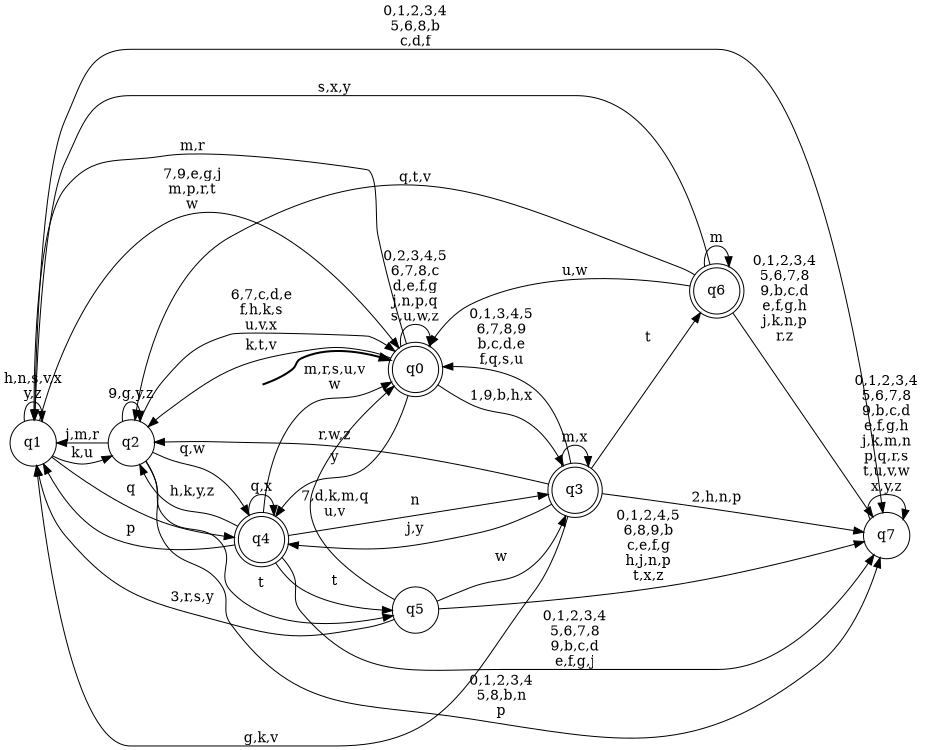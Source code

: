 digraph BlueStar {
__start0 [style = invis, shape = none, label = "", width = 0, height = 0];

rankdir=LR;
size="8,5";

s0 [style="rounded,filled", color="black", fillcolor="white" shape="doublecircle", label="q0"];
s1 [style="filled", color="black", fillcolor="white" shape="circle", label="q1"];
s2 [style="filled", color="black", fillcolor="white" shape="circle", label="q2"];
s3 [style="rounded,filled", color="black", fillcolor="white" shape="doublecircle", label="q3"];
s4 [style="rounded,filled", color="black", fillcolor="white" shape="doublecircle", label="q4"];
s5 [style="filled", color="black", fillcolor="white" shape="circle", label="q5"];
s6 [style="rounded,filled", color="black", fillcolor="white" shape="doublecircle", label="q6"];
s7 [style="filled", color="black", fillcolor="white" shape="circle", label="q7"];
subgraph cluster_main { 
	graph [pad=".75", ranksep="0.15", nodesep="0.15"];
	 style=invis; 
	__start0 -> s0 [penwidth=2];
}
s0 -> s0 [label="0,2,3,4,5\n6,7,8,c\nd,e,f,g\nj,n,p,q\ns,u,w,z"];
s0 -> s1 [label="m,r"];
s0 -> s2 [label="k,t,v"];
s0 -> s3 [label="1,9,b,h,x"];
s0 -> s4 [label="y"];
s1 -> s0 [label="7,9,e,g,j\nm,p,r,t\nw"];
s1 -> s1 [label="h,n,s,v,x\ny,z"];
s1 -> s2 [label="k,u"];
s1 -> s4 [label="q"];
s1 -> s7 [label="0,1,2,3,4\n5,6,8,b\nc,d,f"];
s2 -> s0 [label="6,7,c,d,e\nf,h,k,s\nu,v,x"];
s2 -> s1 [label="j,m,r"];
s2 -> s2 [label="9,g,y,z"];
s2 -> s4 [label="q,w"];
s2 -> s5 [label="t"];
s2 -> s7 [label="0,1,2,3,4\n5,8,b,n\np"];
s3 -> s0 [label="0,1,3,4,5\n6,7,8,9\nb,c,d,e\nf,q,s,u"];
s3 -> s1 [label="g,k,v"];
s3 -> s2 [label="r,w,z"];
s3 -> s3 [label="m,x"];
s3 -> s4 [label="j,y"];
s3 -> s6 [label="t"];
s3 -> s7 [label="2,h,n,p"];
s4 -> s0 [label="m,r,s,u,v\nw"];
s4 -> s1 [label="p"];
s4 -> s2 [label="h,k,y,z"];
s4 -> s3 [label="n"];
s4 -> s4 [label="q,x"];
s4 -> s5 [label="t"];
s4 -> s7 [label="0,1,2,3,4\n5,6,7,8\n9,b,c,d\ne,f,g,j"];
s5 -> s0 [label="7,d,k,m,q\nu,v"];
s5 -> s1 [label="3,r,s,y"];
s5 -> s3 [label="w"];
s5 -> s7 [label="0,1,2,4,5\n6,8,9,b\nc,e,f,g\nh,j,n,p\nt,x,z"];
s6 -> s0 [label="u,w"];
s6 -> s1 [label="s,x,y"];
s6 -> s2 [label="q,t,v"];
s6 -> s6 [label="m"];
s6 -> s7 [label="0,1,2,3,4\n5,6,7,8\n9,b,c,d\ne,f,g,h\nj,k,n,p\nr,z"];
s7 -> s7 [label="0,1,2,3,4\n5,6,7,8\n9,b,c,d\ne,f,g,h\nj,k,m,n\np,q,r,s\nt,u,v,w\nx,y,z"];

}